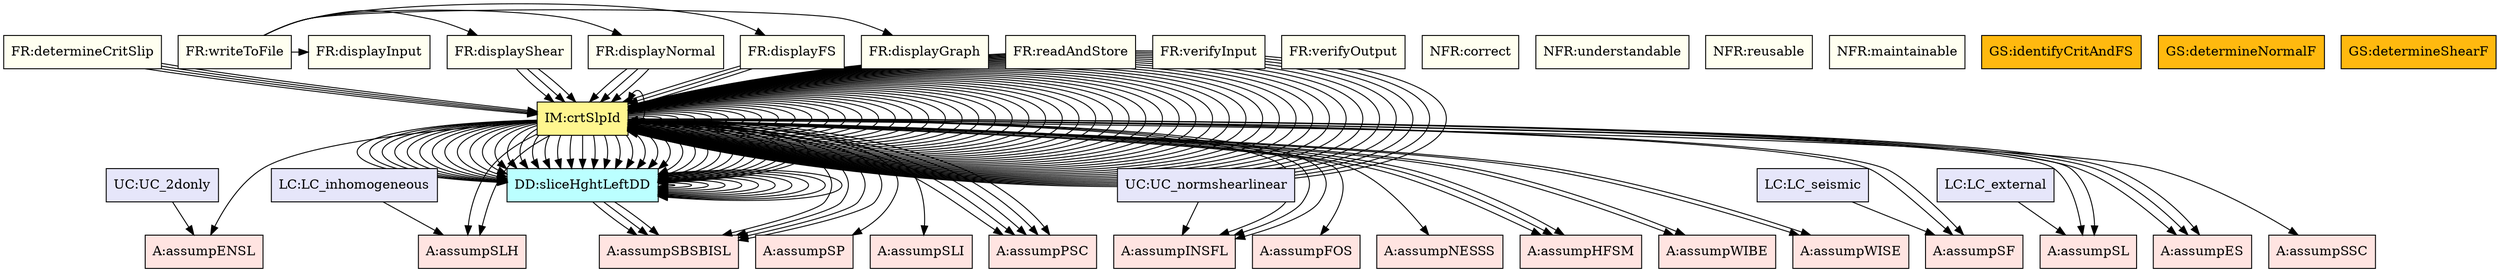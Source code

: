 digraph allvsall {
	dataDefn:alpha_i -> assumpSBSBISL;
	dataDefn:beta_i -> assumpSBSBISL;
	dataDefn:l_bi -> dataDefn:alpha_i;
	dataDefn:l_bi -> dataDefn:b_i;
	dataDefn:l_si -> dataDefn:beta_i;
	dataDefn:l_si -> dataDefn:b_i;
	dataDefn:h_i -> assumpSBSBISL;
	dataDefn:h_i -> dataDefn:hR;
	dataDefn:h_i -> dataDefn:hL;
	dataDefn:Phi -> dataDefn:alpha_i;
	dataDefn:Phi -> dataDefn:f_i;
	dataDefn:Psi -> dataDefn:alpha_i;
	dataDefn:Psi -> dataDefn:f_i;
	dataDefn:Psi -> dataDefn:Phi;
	theory:equilibriumCS -> assumpENSL;
	theory:mcShrSrgth -> assumpSBSBISL;
	theory:effectiveStressTM -> dataDefn:sigma;
	theory:normForcEq -> dataDefn:alpha_i;
	theory:normForcEq -> dataDefn:beta_i;
	theory:normForcEq -> theory:equilibriumCS;
	theory:normForcEq -> theory:sliceWght;
	theory:normForcEq -> theory:srfWtrF;
	theory:bsShrFEq -> dataDefn:alpha_i;
	theory:bsShrFEq -> dataDefn:beta_i;
	theory:bsShrFEq -> theory:equilibriumCS;
	theory:bsShrFEq -> theory:sliceWght;
	theory:bsShrFEq -> theory:srfWtrF;
	theory:resShr -> assumpSLH;
	theory:resShr -> assumpSP;
	theory:resShr -> assumpSLI;
	theory:resShr -> assumpPSC;
	theory:resShr -> dataDefn:l_bi;
	theory:resShr -> dataDefn:sigma;
	theory:resShr -> dataDefn:tau;
	theory:resShr -> theory:mcShrSrgth;
	theory:mobShr -> assumpFOS;
	theory:mobShr -> dataDefn:l_bi;
	theory:mobShr -> theory:factOfSafetyTM;
	theory:mobShr -> theory:resShr;
	theory:effNormF -> assumpPSC;
	theory:effNormF -> dataDefn:sigma;
	theory:effNormF -> theory:effectiveStressTM;
	theory:effNormF -> theory:baseWtrF;
	theory:resShearWO -> dataDefn:H_i;
	theory:resShearWO -> dataDefn:alpha_i;
	theory:resShearWO -> dataDefn:beta_i;
	theory:resShearWO -> dataDefn:l_bi;
	theory:resShearWO -> theory:sliceWght;
	theory:resShearWO -> theory:baseWtrF;
	theory:resShearWO -> theory:srfWtrF;
	theory:mobShearWO -> dataDefn:H_i;
	theory:mobShearWO -> dataDefn:alpha_i;
	theory:mobShearWO -> dataDefn:beta_i;
	theory:mobShearWO -> theory:sliceWght;
	theory:mobShearWO -> theory:srfWtrF;
	theory:X_i -> assumpINSFL;
	theory:X_i -> dataDefn:f_i;
	theory:momentEql -> assumpNESSS;
	theory:momentEql -> assumpHFSM;
	theory:momentEql -> dataDefn:alpha_i;
	theory:momentEql -> dataDefn:beta_i;
	theory:momentEql -> dataDefn:b_i;
	theory:momentEql -> dataDefn:h_i;
	theory:momentEql -> dataDefn:torque;
	theory:momentEql -> theory:equilibriumCS;
	theory:momentEql -> theory:weight;
	theory:momentEql -> theory:sliceWght;
	theory:momentEql -> theory:srfWtrF;
	theory:weight -> theory:newtonSL;
	theory:sliceWght -> assumpSLH;
	theory:sliceWght -> assumpPSC;
	theory:sliceWght -> assumpSBSBISL;
	theory:sliceWght -> assumpWIBE;
	theory:sliceWght -> assumpWISE;
	theory:sliceWght -> dataDefn:b_i;
	theory:sliceWght -> theory:weight;
	theory:baseWtrF -> assumpPSC;
	theory:baseWtrF -> assumpSBSBISL;
	theory:baseWtrF -> assumpWIBE;
	theory:baseWtrF -> assumpHFSM;
	theory:baseWtrF -> dataDefn:l_bi;
	theory:baseWtrF -> theory:pressure;
	theory:baseWtrF -> theory:baseWtrF;
	theory:srfWtrF -> assumpPSC;
	theory:srfWtrF -> assumpSBSBISL;
	theory:srfWtrF -> assumpWISE;
	theory:srfWtrF -> assumpHFSM;
	theory:srfWtrF -> dataDefn:l_si;
	theory:srfWtrF -> theory:pressure;
	theory:srfWtrF -> theory:srfWtrF;
	theory:FS -> assumpINSFL;
	theory:FS -> assumpES;
	theory:FS -> assumpSF;
	theory:FS -> assumpSL;
	theory:FS -> dataDefn:Phi;
	theory:FS -> dataDefn:Psi;
	theory:FS -> theory:normForcEq;
	theory:FS -> theory:bsShrFEq;
	theory:FS -> theory:mobShr;
	theory:FS -> theory:resShearWO;
	theory:FS -> theory:mobShearWO;
	theory:FS -> theory:X_i;
	theory:FS -> theory:FS;
	theory:FS -> theory:nrmShrForIM;
	theory:FS -> theory:intsliceFsRC;
	theory:nrmShrForIM -> assumpINSFL;
	theory:nrmShrForIM -> assumpES;
	theory:nrmShrForIM -> assumpSF;
	theory:nrmShrForIM -> assumpSL;
	theory:nrmShrForIM -> theory:X_i;
	theory:nrmShrForIM -> theory:momentEql;
	theory:nrmShrForIM -> theory:FS;
	theory:nrmShrForIM -> theory:nrmShrForIM;
	theory:nrmShrForIM -> theory:nrmShrForNumRC;
	theory:nrmShrForIM -> theory:nrmShrForDenRC;
	theory:nrmShrForIM -> theory:intsliceFsRC;
	theory:nrmShrForNumRC -> dataDefn:H_i;
	theory:nrmShrForNumRC -> dataDefn:alpha_i;
	theory:nrmShrForNumRC -> dataDefn:beta_i;
	theory:nrmShrForNumRC -> dataDefn:b_i;
	theory:nrmShrForNumRC -> dataDefn:h_i;
	theory:nrmShrForNumRC -> theory:srfWtrF;
	theory:nrmShrForNumRC -> theory:nrmShrForIM;
	theory:nrmShrForDenRC -> dataDefn:b_i;
	theory:nrmShrForDenRC -> dataDefn:f_i;
	theory:nrmShrForDenRC -> theory:nrmShrForIM;
	theory:intsliceFsRC -> assumpES;
	theory:intsliceFsRC -> dataDefn:Phi;
	theory:intsliceFsRC -> dataDefn:Psi;
	theory:intsliceFsRC -> theory:resShearWO;
	theory:intsliceFsRC -> theory:mobShearWO;
	theory:intsliceFsRC -> theory:FS;
	theory:intsliceFsRC -> theory:nrmShrForIM;
	theory:intsliceFsRC -> theory:intsliceFsRC;
	theory:crtSlpIdIM -> assumpSSC;
	determineCritSlip -> theory:FS;
	determineCritSlip -> theory:nrmShrForIM;
	determineCritSlip -> theory:intsliceFsRC;
	determineCritSlip -> theory:crtSlpIdIM;
	displayGraph -> theory:crtSlpIdIM;
	displayFS -> theory:FS;
	displayFS -> theory:nrmShrForIM;
	displayFS -> theory:intsliceFsRC;
	displayNormal -> theory:FS;
	displayNormal -> theory:nrmShrForIM;
	displayNormal -> theory:intsliceFsRC;
	displayShear -> theory:FS;
	displayShear -> theory:nrmShrForIM;
	displayShear -> theory:intsliceFsRC;
	writeToFile -> displayInput;
	writeToFile -> displayGraph;
	writeToFile -> displayFS;
	writeToFile -> displayNormal;
	writeToFile -> displayShear;
	LC_inhomogeneous -> assumpSLH;
	LC_seismic -> assumpSF;
	LC_external -> assumpSL;
	UC_normshearlinear -> assumpINSFL;
	UC_2donly -> assumpENSL;


	assumpSSC	[shape=box, color=black, style=filled, fillcolor=mistyrose, label="A:assumpSSC"];
	assumpFOS	[shape=box, color=black, style=filled, fillcolor=mistyrose, label="A:assumpFOS"];
	assumpSLH	[shape=box, color=black, style=filled, fillcolor=mistyrose, label="A:assumpSLH"];
	assumpSP	[shape=box, color=black, style=filled, fillcolor=mistyrose, label="A:assumpSP"];
	assumpSLI	[shape=box, color=black, style=filled, fillcolor=mistyrose, label="A:assumpSLI"];
	assumpINSFL	[shape=box, color=black, style=filled, fillcolor=mistyrose, label="A:assumpINSFL"];
	assumpPSC	[shape=box, color=black, style=filled, fillcolor=mistyrose, label="A:assumpPSC"];
	assumpENSL	[shape=box, color=black, style=filled, fillcolor=mistyrose, label="A:assumpENSL"];
	assumpSBSBISL	[shape=box, color=black, style=filled, fillcolor=mistyrose, label="A:assumpSBSBISL"];
	assumpES	[shape=box, color=black, style=filled, fillcolor=mistyrose, label="A:assumpES"];
	assumpSF	[shape=box, color=black, style=filled, fillcolor=mistyrose, label="A:assumpSF"];
	assumpSL	[shape=box, color=black, style=filled, fillcolor=mistyrose, label="A:assumpSL"];
	assumpWIBE	[shape=box, color=black, style=filled, fillcolor=mistyrose, label="A:assumpWIBE"];
	assumpWISE	[shape=box, color=black, style=filled, fillcolor=mistyrose, label="A:assumpWISE"];
	assumpNESSS	[shape=box, color=black, style=filled, fillcolor=mistyrose, label="A:assumpNESSS"];
	assumpHFSM	[shape=box, color=black, style=filled, fillcolor=mistyrose, label="A:assumpHFSM"];

	subgraph A {
	rank="same"
	{assumpSSC, assumpFOS, assumpSLH, assumpSP, assumpSLI, assumpINSFL, assumpPSC, assumpENSL, assumpSBSBISL, assumpES, assumpSF, assumpSL, assumpWIBE, assumpWISE, assumpNESSS, assumpHFSM}
	}

	dataDefn:H_i	[shape=box, color=black, style=filled, fillcolor=paleturquoise1, label="DD:intersliceWtrF"];
	dataDefn:alpha_i	[shape=box, color=black, style=filled, fillcolor=paleturquoise1, label="DD:angleA"];
	dataDefn:beta_i	[shape=box, color=black, style=filled, fillcolor=paleturquoise1, label="DD:angleB"];
	dataDefn:b_i	[shape=box, color=black, style=filled, fillcolor=paleturquoise1, label="DD:lengthB"];
	dataDefn:l_bi	[shape=box, color=black, style=filled, fillcolor=paleturquoise1, label="DD:lengthLb"];
	dataDefn:l_si	[shape=box, color=black, style=filled, fillcolor=paleturquoise1, label="DD:lengthLs"];
	dataDefn:h_i	[shape=box, color=black, style=filled, fillcolor=paleturquoise1, label="DD:slcHeight"];
	dataDefn:sigma	[shape=box, color=black, style=filled, fillcolor=paleturquoise1, label="DD:normStress"];
	dataDefn:tau	[shape=box, color=black, style=filled, fillcolor=paleturquoise1, label="DD:tangStress"];
	dataDefn:torque	[shape=box, color=black, style=filled, fillcolor=paleturquoise1, label="DD:torque"];
	dataDefn:f_i	[shape=box, color=black, style=filled, fillcolor=paleturquoise1, label="DD:ratioVariation"];
	dataDefn:Phi	[shape=box, color=black, style=filled, fillcolor=paleturquoise1, label="DD:convertFunc1"];
	dataDefn:Psi	[shape=box, color=black, style=filled, fillcolor=paleturquoise1, label="DD:convertFunc2"];
	dataDefn:F_xG	[shape=box, color=black, style=filled, fillcolor=paleturquoise1, label="DD:nrmForceSumDD"];
	dataDefn:F_xH	[shape=box, color=black, style=filled, fillcolor=paleturquoise1, label="DD:watForceSumDD"];
	dataDefn:hR	[shape=box, color=black, style=filled, fillcolor=paleturquoise1, label="DD:sliceHghtRightDD"];
	dataDefn:hL	[shape=box, color=black, style=filled, fillcolor=paleturquoise1, label="DD:sliceHghtLeftDD"];

	subgraph DD {
	rank="same"
	{dataDefn:H_i, dataDefn:alpha_i, dataDefn:beta_i, dataDefn:b_i, dataDefn:l_bi, dataDefn:l_si, dataDefn:h_i, dataDefn:sigma, dataDefn:tau, dataDefn:torque, dataDefn:f_i, dataDefn:Phi, dataDefn:Psi, dataDefn:F_xG, dataDefn:F_xH, dataDefn:hR, dataDefn:hL}
	}

	theory:factOfSafetyTM	[shape=box, color=black, style=filled, fillcolor=pink, label="TM:factOfSafety"];
	theory:equilibriumCS	[shape=box, color=black, style=filled, fillcolor=pink, label="TM:equilibrium"];
	theory:mcShrSrgth	[shape=box, color=black, style=filled, fillcolor=pink, label="TM:mcShrStrgth"];
	theory:effectiveStressTM	[shape=box, color=black, style=filled, fillcolor=pink, label="TM:effStress"];
	theory:newtonSL	[shape=box, color=black, style=filled, fillcolor=pink, label="TM:NewtonSecLawMot"];

	subgraph TM {
	rank="same"
	{theory:factOfSafetyTM, theory:equilibriumCS, theory:mcShrSrgth, theory:effectiveStressTM, theory:newtonSL}
	}

	theory:normForcEq	[shape=box, color=black, style=filled, fillcolor=palegreen, label="GD:normForcEq"];
	theory:bsShrFEq	[shape=box, color=black, style=filled, fillcolor=palegreen, label="GD:bsShrFEq"];
	theory:resShr	[shape=box, color=black, style=filled, fillcolor=palegreen, label="GD:resShr"];
	theory:mobShr	[shape=box, color=black, style=filled, fillcolor=palegreen, label="GD:mobShr"];
	theory:effNormF	[shape=box, color=black, style=filled, fillcolor=palegreen, label="GD:effNormF"];
	theory:resShearWO	[shape=box, color=black, style=filled, fillcolor=palegreen, label="GD:resShearWO"];
	theory:mobShearWO	[shape=box, color=black, style=filled, fillcolor=palegreen, label="GD:mobShearWO"];
	theory:X_i	[shape=box, color=black, style=filled, fillcolor=palegreen, label="GD:normShrR"];
	theory:momentEql	[shape=box, color=black, style=filled, fillcolor=palegreen, label="GD:momentEql"];
	theory:weight	[shape=box, color=black, style=filled, fillcolor=palegreen, label="GD:weight"];
	theory:sliceWght	[shape=box, color=black, style=filled, fillcolor=palegreen, label="GD:sliceWght"];
	theory:pressure	[shape=box, color=black, style=filled, fillcolor=palegreen, label="GD:hsPressure"];
	theory:baseWtrF	[shape=box, color=black, style=filled, fillcolor=palegreen, label="GD:baseWtrF"];
	theory:srfWtrF	[shape=box, color=black, style=filled, fillcolor=palegreen, label="GD:srfWtrF"];

	subgraph GD {
	rank="same"
	{theory:normForcEq, theory:bsShrFEq, theory:resShr, theory:mobShr, theory:effNormF, theory:resShearWO, theory:mobShearWO, theory:X_i, theory:momentEql, theory:weight, theory:sliceWght, theory:pressure, theory:baseWtrF, theory:srfWtrF}
	}

	theory:FS	[shape=box, color=black, style=filled, fillcolor=khaki1, label="IM:fctSfty"];
	theory:nrmShrForIM	[shape=box, color=black, style=filled, fillcolor=khaki1, label="IM:nrmShrFor"];
	theory:nrmShrForNumRC	[shape=box, color=black, style=filled, fillcolor=khaki1, label="IM:nrmShrForNum"];
	theory:nrmShrForDenRC	[shape=box, color=black, style=filled, fillcolor=khaki1, label="IM:nrmShrForDen"];
	theory:intsliceFsRC	[shape=box, color=black, style=filled, fillcolor=khaki1, label="IM:intsliceFs"];
	theory:crtSlpIdIM	[shape=box, color=black, style=filled, fillcolor=khaki1, label="IM:crtSlpId"];

	subgraph IM {
	rank="same"
	{theory:FS, theory:nrmShrForIM, theory:nrmShrForNumRC, theory:nrmShrForDenRC, theory:intsliceFsRC, theory:crtSlpIdIM}
	}

	readAndStore	[shape=box, color=black, style=filled, fillcolor=ivory, label="FR:readAndStore"];
	verifyInput	[shape=box, color=black, style=filled, fillcolor=ivory, label="FR:verifyInput"];
	determineCritSlip	[shape=box, color=black, style=filled, fillcolor=ivory, label="FR:determineCritSlip"];
	verifyOutput	[shape=box, color=black, style=filled, fillcolor=ivory, label="FR:verifyOutput"];
	displayInput	[shape=box, color=black, style=filled, fillcolor=ivory, label="FR:displayInput"];
	displayGraph	[shape=box, color=black, style=filled, fillcolor=ivory, label="FR:displayGraph"];
	displayFS	[shape=box, color=black, style=filled, fillcolor=ivory, label="FR:displayFS"];
	displayNormal	[shape=box, color=black, style=filled, fillcolor=ivory, label="FR:displayNormal"];
	displayShear	[shape=box, color=black, style=filled, fillcolor=ivory, label="FR:displayShear"];
	writeToFile	[shape=box, color=black, style=filled, fillcolor=ivory, label="FR:writeToFile"];
	correct	[shape=box, color=black, style=filled, fillcolor=ivory, label="NFR:correct"];
	understandable	[shape=box, color=black, style=filled, fillcolor=ivory, label="NFR:understandable"];
	reusable	[shape=box, color=black, style=filled, fillcolor=ivory, label="NFR:reusable"];
	maintainable	[shape=box, color=black, style=filled, fillcolor=ivory, label="NFR:maintainable"];

	subgraph FR {
	rank="same"
	{readAndStore, verifyInput, determineCritSlip, verifyOutput, displayInput, displayGraph, displayFS, displayNormal, displayShear, writeToFile, correct, understandable, reusable, maintainable}
	}

	identifyCritAndFS	[shape=box, color=black, style=filled, fillcolor=darkgoldenrod1, label="GS:identifyCritAndFS"];
	determineNormalF	[shape=box, color=black, style=filled, fillcolor=darkgoldenrod1, label="GS:determineNormalF"];
	determineShearF	[shape=box, color=black, style=filled, fillcolor=darkgoldenrod1, label="GS:determineShearF"];

	subgraph GS {
	rank="same"
	{identifyCritAndFS, determineNormalF, determineShearF}
	}

	LC_inhomogeneous	[shape=box, color=black, style=filled, fillcolor=lavender, label="LC:LC_inhomogeneous"];
	LC_seismic	[shape=box, color=black, style=filled, fillcolor=lavender, label="LC:LC_seismic"];
	LC_external	[shape=box, color=black, style=filled, fillcolor=lavender, label="LC:LC_external"];
	UC_normshearlinear	[shape=box, color=black, style=filled, fillcolor=lavender, label="UC:UC_normshearlinear"];
	UC_2donly	[shape=box, color=black, style=filled, fillcolor=lavender, label="UC:UC_2donly"];

	subgraph LC {
	rank="same"
	{LC_inhomogeneous, LC_seismic, LC_external, UC_normshearlinear, UC_2donly}
	}

}
